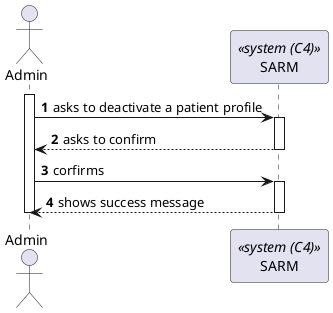 @startuml process-view
autonumber

actor "Admin" as Admin
participant SARM as "SARM" <<system (C4)>>

activate Admin
    Admin -> SARM : asks to deactivate a patient profile
    activate SARM
        SARM --> Admin : asks to confirm
    deactivate SARM
    Admin -> SARM : corfirms
    activate SARM 
        SARM --> Admin: shows success message
    deactivate SARM
deactivate Admin

@enduml